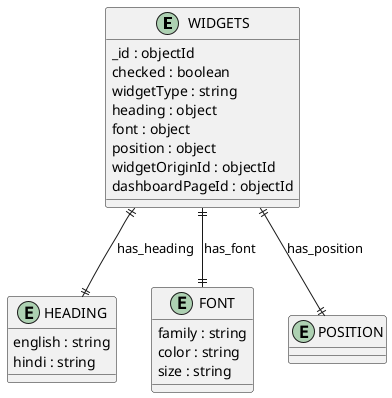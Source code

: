 @startuml WIDGETS_Diagram

entity "WIDGETS" as WIDGETS {
  _id : objectId
  checked : boolean
  widgetType : string
  heading : object
  font : object
  position : object
  widgetOriginId : objectId
  dashboardPageId : objectId
}

entity "HEADING" as HEADING {
  english : string
  hindi : string
}

entity "FONT" as FONT {
  family : string
  color : string
  size : string
}

entity "POSITION" as POSITION {
}

' // Relationships
WIDGETS ||--|| HEADING : has_heading
WIDGETS ||--|| FONT : has_font
WIDGETS ||--|| POSITION : has_position
@enduml